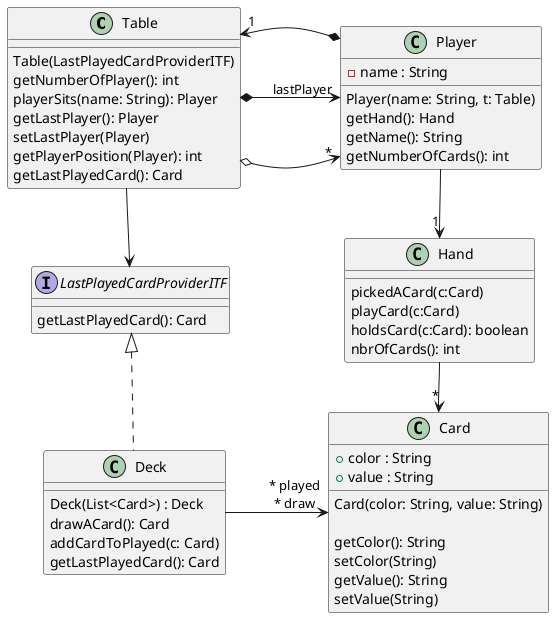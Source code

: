# UNO classes



@startuml
skinparam nodesep 100
skinparam ranksep 50

class Table {
  Table(LastPlayedCardProviderITF)
  getNumberOfPlayer(): int
  playerSits(name: String): Player
  getLastPlayer(): Player
  setLastPlayer(Player)
  getPlayerPosition(Player): int
  getLastPlayedCard(): Card
}

class Player{
  - name : String

  Player(name: String, t: Table)
  getHand(): Hand
  getName(): String
  getNumberOfCards(): int
}

class Hand{
  pickedACard(c:Card)
  playCard(c:Card)
  holdsCard(c:Card): boolean
  nbrOfCards(): int
}


class Card {
  + color : String
  + value : String

  Card(color: String, value: String)

  getColor(): String
  setColor(String)
  getValue(): String
  setValue(String)
}

class Deck {
  Deck(List<Card>) : Deck
  drawACard(): Card
  addCardToPlayed(c: Card)
  getLastPlayedCard(): Card
}

interface LastPlayedCardProviderITF {
  getLastPlayedCard(): Card
}

Table o-> "*"Player
Table *-> "lastPlayer" Player
Table "1" <-* Player
Player -> "1" Hand
Hand --> "*" Card

Deck -> " * played\n * draw" Card

Table --> LastPlayedCardProviderITF
LastPlayedCardProviderITF <|.. Deck

@enduml